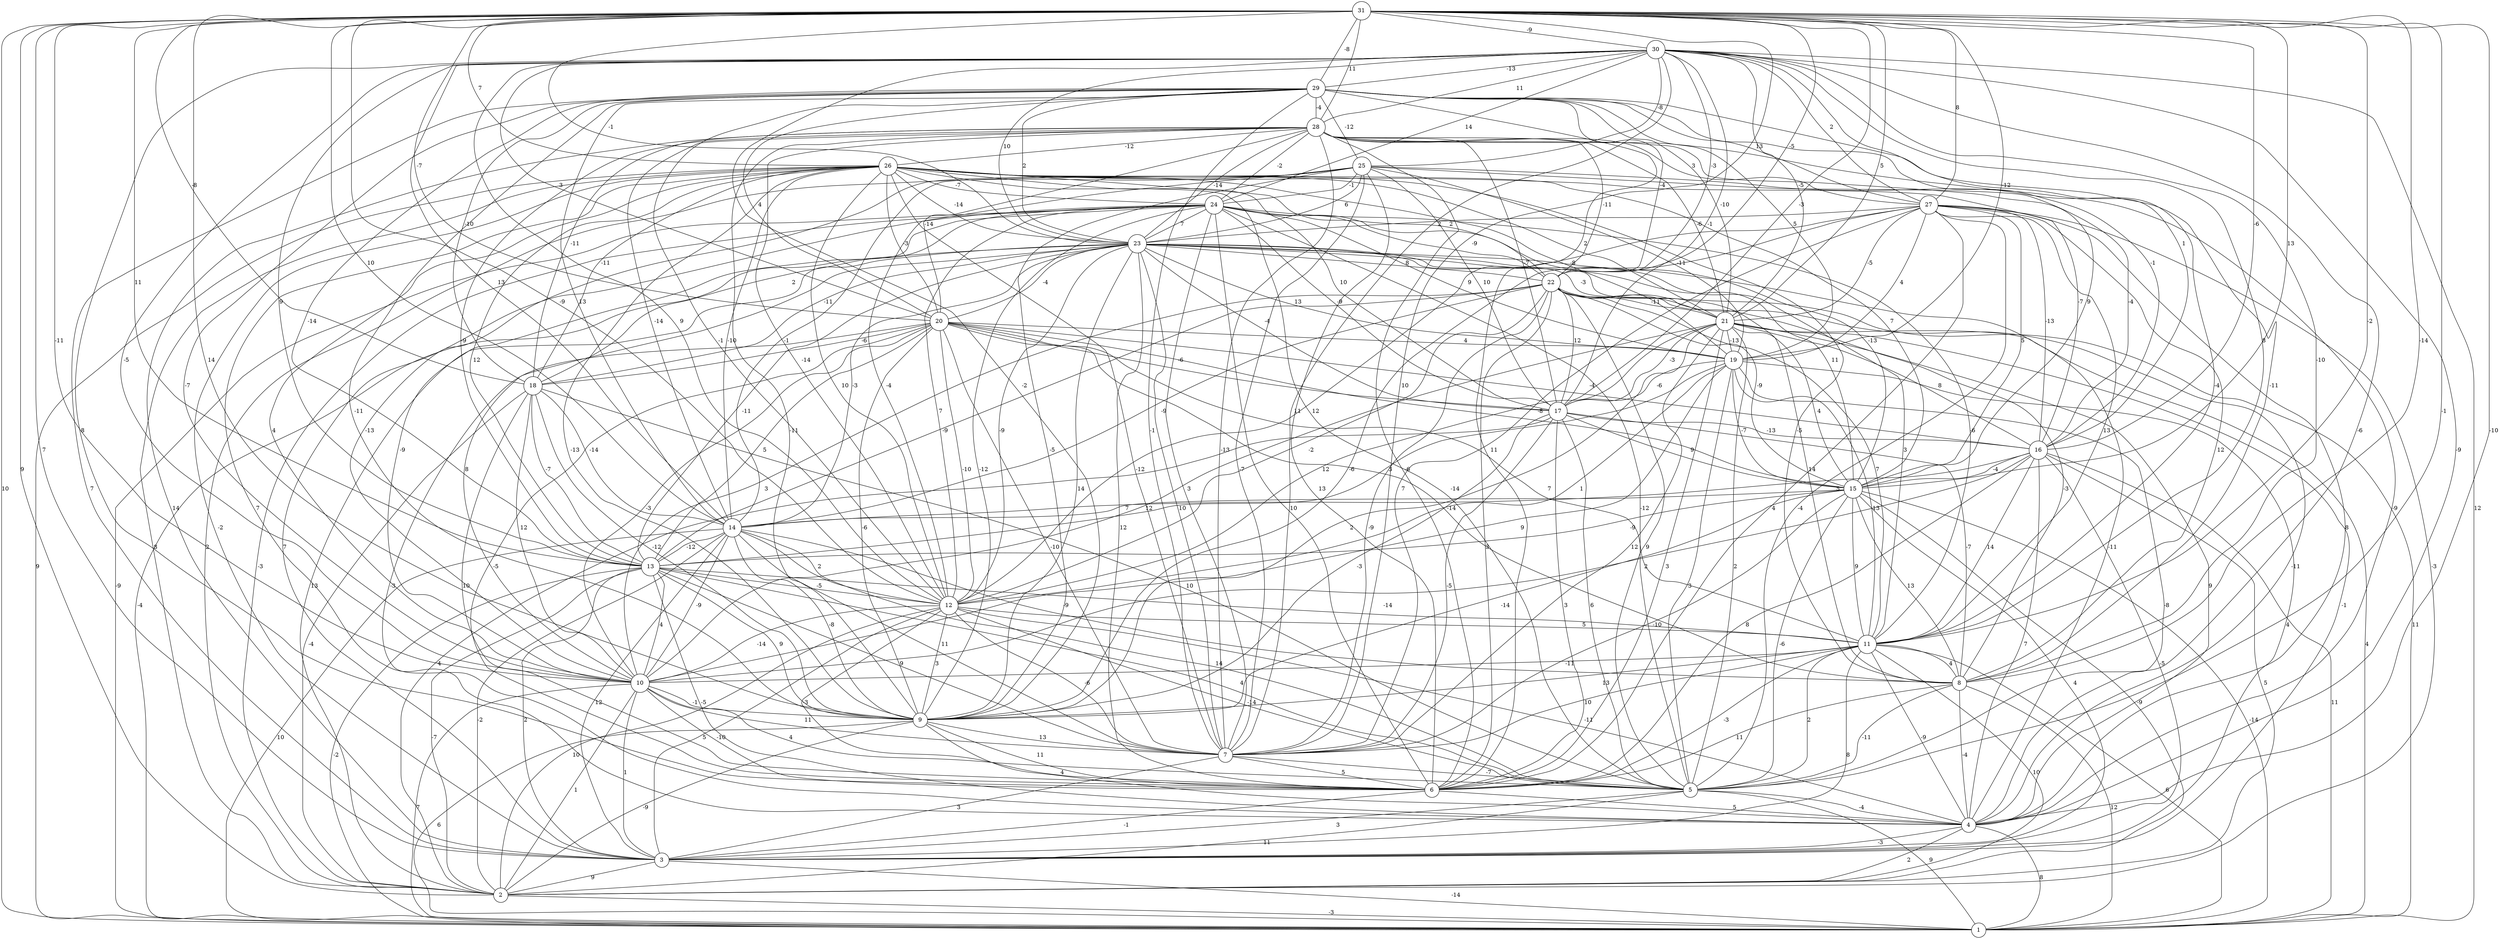 graph { 
	 fontname="Helvetica,Arial,sans-serif" 
	 node [shape = circle]; 
	 31 -- 1 [label = "10"];
	 31 -- 2 [label = "9"];
	 31 -- 3 [label = "7"];
	 31 -- 4 [label = "-10"];
	 31 -- 5 [label = "-1"];
	 31 -- 7 [label = "10"];
	 31 -- 8 [label = "-14"];
	 31 -- 9 [label = "14"];
	 31 -- 10 [label = "-11"];
	 31 -- 11 [label = "-2"];
	 31 -- 12 [label = "-9"];
	 31 -- 13 [label = "11"];
	 31 -- 14 [label = "10"];
	 31 -- 15 [label = "13"];
	 31 -- 16 [label = "-6"];
	 31 -- 17 [label = "-3"];
	 31 -- 18 [label = "-8"];
	 31 -- 19 [label = "-12"];
	 31 -- 20 [label = "-7"];
	 31 -- 21 [label = "5"];
	 31 -- 22 [label = "-5"];
	 31 -- 23 [label = "-1"];
	 31 -- 26 [label = "7"];
	 31 -- 27 [label = "8"];
	 31 -- 28 [label = "11"];
	 31 -- 29 [label = "-8"];
	 31 -- 30 [label = "-9"];
	 30 -- 1 [label = "12"];
	 30 -- 4 [label = "-9"];
	 30 -- 5 [label = "-6"];
	 30 -- 6 [label = "8"];
	 30 -- 7 [label = "11"];
	 30 -- 8 [label = "-10"];
	 30 -- 9 [label = "-2"];
	 30 -- 10 [label = "-5"];
	 30 -- 11 [label = "8"];
	 30 -- 12 [label = "9"];
	 30 -- 13 [label = "9"];
	 30 -- 14 [label = "13"];
	 30 -- 16 [label = "1"];
	 30 -- 17 [label = "-1"];
	 30 -- 20 [label = "3"];
	 30 -- 21 [label = "-5"];
	 30 -- 22 [label = "-3"];
	 30 -- 23 [label = "10"];
	 30 -- 24 [label = "14"];
	 30 -- 25 [label = "-8"];
	 30 -- 27 [label = "2"];
	 30 -- 28 [label = "11"];
	 30 -- 29 [label = "-13"];
	 29 -- 3 [label = "7"];
	 29 -- 6 [label = "11"];
	 29 -- 7 [label = "-1"];
	 29 -- 8 [label = "-11"];
	 29 -- 9 [label = "-11"];
	 29 -- 10 [label = "-7"];
	 29 -- 12 [label = "-1"];
	 29 -- 13 [label = "-14"];
	 29 -- 14 [label = "13"];
	 29 -- 16 [label = "-1"];
	 29 -- 18 [label = "-10"];
	 29 -- 19 [label = "5"];
	 29 -- 20 [label = "4"];
	 29 -- 21 [label = "-10"];
	 29 -- 22 [label = "-4"];
	 29 -- 23 [label = "2"];
	 29 -- 25 [label = "-12"];
	 29 -- 27 [label = "13"];
	 29 -- 28 [label = "-4"];
	 28 -- 3 [label = "14"];
	 28 -- 6 [label = "-6"];
	 28 -- 7 [label = "-13"];
	 28 -- 9 [label = "-11"];
	 28 -- 11 [label = "-4"];
	 28 -- 12 [label = "-14"];
	 28 -- 13 [label = "-9"];
	 28 -- 14 [label = "-14"];
	 28 -- 15 [label = "9"];
	 28 -- 17 [label = "-7"];
	 28 -- 18 [label = "-11"];
	 28 -- 20 [label = "-14"];
	 28 -- 21 [label = "-6"];
	 28 -- 22 [label = "-11"];
	 28 -- 23 [label = "-14"];
	 28 -- 24 [label = "-2"];
	 28 -- 26 [label = "-12"];
	 28 -- 27 [label = "3"];
	 27 -- 2 [label = "-3"];
	 27 -- 4 [label = "8"];
	 27 -- 5 [label = "-4"];
	 27 -- 6 [label = "4"];
	 27 -- 7 [label = "7"];
	 27 -- 8 [label = "12"];
	 27 -- 9 [label = "-6"];
	 27 -- 11 [label = "13"];
	 27 -- 12 [label = "12"];
	 27 -- 15 [label = "5"];
	 27 -- 16 [label = "-13"];
	 27 -- 19 [label = "4"];
	 27 -- 21 [label = "-5"];
	 27 -- 23 [label = "2"];
	 26 -- 1 [label = "9"];
	 26 -- 2 [label = "8"];
	 26 -- 3 [label = "-2"];
	 26 -- 4 [label = "7"];
	 26 -- 5 [label = "-14"];
	 26 -- 7 [label = "-12"];
	 26 -- 8 [label = "-5"];
	 26 -- 9 [label = "-13"];
	 26 -- 10 [label = "4"];
	 26 -- 12 [label = "10"];
	 26 -- 13 [label = "12"];
	 26 -- 14 [label = "-10"];
	 26 -- 15 [label = "7"];
	 26 -- 16 [label = "-7"];
	 26 -- 17 [label = "10"];
	 26 -- 18 [label = "-11"];
	 26 -- 19 [label = "-8"];
	 26 -- 20 [label = "-3"];
	 26 -- 21 [label = "2"];
	 26 -- 22 [label = "2"];
	 26 -- 23 [label = "-14"];
	 26 -- 24 [label = "-7"];
	 25 -- 2 [label = "2"];
	 25 -- 4 [label = "-9"];
	 25 -- 6 [label = "13"];
	 25 -- 7 [label = "-7"];
	 25 -- 9 [label = "-5"];
	 25 -- 10 [label = "-13"];
	 25 -- 12 [label = "-4"];
	 25 -- 14 [label = "-1"];
	 25 -- 16 [label = "-4"];
	 25 -- 17 [label = "10"];
	 25 -- 19 [label = "-11"];
	 25 -- 23 [label = "6"];
	 25 -- 24 [label = "-1"];
	 24 -- 1 [label = "-9"];
	 24 -- 2 [label = "-3"];
	 24 -- 3 [label = "7"];
	 24 -- 5 [label = "-12"];
	 24 -- 6 [label = "10"];
	 24 -- 7 [label = "3"];
	 24 -- 9 [label = "-12"];
	 24 -- 10 [label = "-9"];
	 24 -- 11 [label = "-6"];
	 24 -- 12 [label = "7"];
	 24 -- 15 [label = "-13"];
	 24 -- 17 [label = "-9"];
	 24 -- 18 [label = "2"];
	 24 -- 19 [label = "9"];
	 24 -- 22 [label = "-9"];
	 24 -- 23 [label = "7"];
	 23 -- 1 [label = "-4"];
	 23 -- 2 [label = "13"];
	 23 -- 4 [label = "-11"];
	 23 -- 6 [label = "12"];
	 23 -- 7 [label = "10"];
	 23 -- 8 [label = "14"];
	 23 -- 9 [label = "14"];
	 23 -- 10 [label = "8"];
	 23 -- 11 [label = "3"];
	 23 -- 12 [label = "-9"];
	 23 -- 13 [label = "-11"];
	 23 -- 14 [label = "-3"];
	 23 -- 15 [label = "11"];
	 23 -- 17 [label = "-4"];
	 23 -- 18 [label = "-11"];
	 23 -- 19 [label = "13"];
	 23 -- 20 [label = "-4"];
	 23 -- 21 [label = "-3"];
	 23 -- 22 [label = "8"];
	 22 -- 1 [label = "11"];
	 22 -- 4 [label = "-11"];
	 22 -- 5 [label = "9"];
	 22 -- 6 [label = "3"];
	 22 -- 7 [label = "-9"];
	 22 -- 8 [label = "-3"];
	 22 -- 10 [label = "3"];
	 22 -- 11 [label = "7"];
	 22 -- 12 [label = "-2"];
	 22 -- 13 [label = "-9"];
	 22 -- 14 [label = "-9"];
	 22 -- 15 [label = "-9"];
	 22 -- 17 [label = "12"];
	 22 -- 21 [label = "-11"];
	 21 -- 1 [label = "4"];
	 21 -- 3 [label = "-1"];
	 21 -- 4 [label = "9"];
	 21 -- 5 [label = "2"];
	 21 -- 6 [label = "3"];
	 21 -- 7 [label = "12"];
	 21 -- 9 [label = "2"];
	 21 -- 10 [label = "12"];
	 21 -- 12 [label = "12"];
	 21 -- 15 [label = "4"];
	 21 -- 16 [label = "8"];
	 21 -- 17 [label = "-3"];
	 21 -- 19 [label = "-13"];
	 20 -- 4 [label = "-3"];
	 20 -- 6 [label = "-5"];
	 20 -- 7 [label = "-10"];
	 20 -- 8 [label = "-14"];
	 20 -- 9 [label = "-6"];
	 20 -- 10 [label = "-3"];
	 20 -- 11 [label = "7"];
	 20 -- 12 [label = "-10"];
	 20 -- 13 [label = "5"];
	 20 -- 15 [label = "-8"];
	 20 -- 16 [label = "-4"];
	 20 -- 17 [label = "-6"];
	 20 -- 18 [label = "-6"];
	 20 -- 19 [label = "4"];
	 19 -- 3 [label = "4"];
	 19 -- 4 [label = "-8"];
	 19 -- 5 [label = "3"];
	 19 -- 10 [label = "9"];
	 19 -- 11 [label = "13"];
	 19 -- 12 [label = "1"];
	 19 -- 13 [label = "3"];
	 19 -- 15 [label = "-7"];
	 19 -- 17 [label = "-6"];
	 18 -- 2 [label = "-4"];
	 18 -- 5 [label = "10"];
	 18 -- 6 [label = "10"];
	 18 -- 9 [label = "-12"];
	 18 -- 10 [label = "12"];
	 18 -- 13 [label = "-7"];
	 18 -- 14 [label = "-14"];
	 17 -- 2 [label = "4"];
	 17 -- 5 [label = "6"];
	 17 -- 6 [label = "3"];
	 17 -- 7 [label = "-5"];
	 17 -- 8 [label = "-7"];
	 17 -- 9 [label = "-3"];
	 17 -- 15 [label = "9"];
	 17 -- 16 [label = "-13"];
	 16 -- 1 [label = "11"];
	 16 -- 2 [label = "5"];
	 16 -- 3 [label = "-5"];
	 16 -- 4 [label = "7"];
	 16 -- 6 [label = "8"];
	 16 -- 10 [label = "2"];
	 16 -- 11 [label = "14"];
	 16 -- 14 [label = "5"];
	 16 -- 15 [label = "-4"];
	 15 -- 1 [label = "-14"];
	 15 -- 2 [label = "-9"];
	 15 -- 3 [label = "4"];
	 15 -- 5 [label = "-6"];
	 15 -- 7 [label = "-10"];
	 15 -- 8 [label = "13"];
	 15 -- 9 [label = "-14"];
	 15 -- 11 [label = "9"];
	 15 -- 13 [label = "-9"];
	 15 -- 14 [label = "7"];
	 14 -- 1 [label = "10"];
	 14 -- 2 [label = "-2"];
	 14 -- 3 [label = "12"];
	 14 -- 5 [label = "14"];
	 14 -- 7 [label = "11"];
	 14 -- 8 [label = "-9"];
	 14 -- 9 [label = "-8"];
	 14 -- 10 [label = "-9"];
	 14 -- 12 [label = "2"];
	 14 -- 13 [label = "-12"];
	 13 -- 1 [label = "-2"];
	 13 -- 2 [label = "-7"];
	 13 -- 3 [label = "2"];
	 13 -- 4 [label = "-5"];
	 13 -- 5 [label = "4"];
	 13 -- 7 [label = "9"];
	 13 -- 9 [label = "9"];
	 13 -- 10 [label = "4"];
	 13 -- 11 [label = "-14"];
	 13 -- 12 [label = "-5"];
	 12 -- 2 [label = "10"];
	 12 -- 3 [label = "5"];
	 12 -- 4 [label = "-11"];
	 12 -- 5 [label = "-14"];
	 12 -- 6 [label = "-3"];
	 12 -- 7 [label = "-6"];
	 12 -- 9 [label = "3"];
	 12 -- 10 [label = "-14"];
	 12 -- 11 [label = "5"];
	 11 -- 1 [label = "6"];
	 11 -- 2 [label = "10"];
	 11 -- 3 [label = "8"];
	 11 -- 4 [label = "-9"];
	 11 -- 5 [label = "2"];
	 11 -- 6 [label = "-3"];
	 11 -- 7 [label = "10"];
	 11 -- 8 [label = "4"];
	 11 -- 9 [label = "13"];
	 11 -- 10 [label = "-11"];
	 10 -- 1 [label = "7"];
	 10 -- 2 [label = "1"];
	 10 -- 3 [label = "1"];
	 10 -- 5 [label = "4"];
	 10 -- 6 [label = "-10"];
	 10 -- 7 [label = "11"];
	 10 -- 9 [label = "-1"];
	 9 -- 1 [label = "6"];
	 9 -- 2 [label = "-9"];
	 9 -- 4 [label = "4"];
	 9 -- 6 [label = "11"];
	 9 -- 7 [label = "13"];
	 8 -- 1 [label = "12"];
	 8 -- 4 [label = "-4"];
	 8 -- 5 [label = "-11"];
	 8 -- 6 [label = "11"];
	 7 -- 3 [label = "3"];
	 7 -- 5 [label = "-7"];
	 7 -- 6 [label = "5"];
	 6 -- 3 [label = "-1"];
	 6 -- 4 [label = "5"];
	 5 -- 1 [label = "9"];
	 5 -- 2 [label = "11"];
	 5 -- 3 [label = "3"];
	 5 -- 4 [label = "-4"];
	 4 -- 1 [label = "8"];
	 4 -- 2 [label = "2"];
	 4 -- 3 [label = "-3"];
	 3 -- 1 [label = "-14"];
	 3 -- 2 [label = "9"];
	 2 -- 1 [label = "-3"];
	 1;
	 2;
	 3;
	 4;
	 5;
	 6;
	 7;
	 8;
	 9;
	 10;
	 11;
	 12;
	 13;
	 14;
	 15;
	 16;
	 17;
	 18;
	 19;
	 20;
	 21;
	 22;
	 23;
	 24;
	 25;
	 26;
	 27;
	 28;
	 29;
	 30;
	 31;
}
